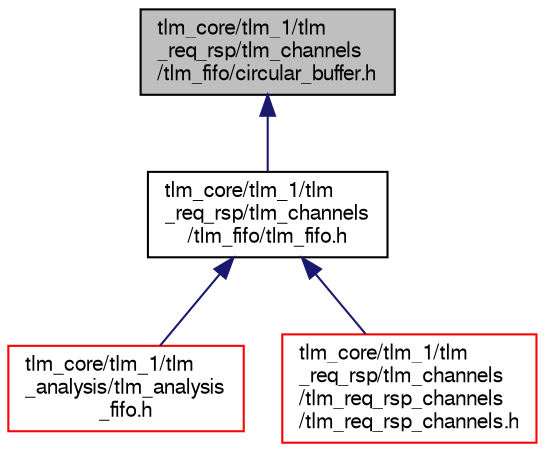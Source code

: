 digraph "tlm_core/tlm_1/tlm_req_rsp/tlm_channels/tlm_fifo/circular_buffer.h"
{
  edge [fontname="FreeSans",fontsize="10",labelfontname="FreeSans",labelfontsize="10"];
  node [fontname="FreeSans",fontsize="10",shape=record];
  Node2 [label="tlm_core/tlm_1/tlm\l_req_rsp/tlm_channels\l/tlm_fifo/circular_buffer.h",height=0.2,width=0.4,color="black", fillcolor="grey75", style="filled", fontcolor="black"];
  Node2 -> Node3 [dir="back",color="midnightblue",fontsize="10",style="solid",fontname="FreeSans"];
  Node3 [label="tlm_core/tlm_1/tlm\l_req_rsp/tlm_channels\l/tlm_fifo/tlm_fifo.h",height=0.2,width=0.4,color="black", fillcolor="white", style="filled",URL="$a00713.html"];
  Node3 -> Node4 [dir="back",color="midnightblue",fontsize="10",style="solid",fontname="FreeSans"];
  Node4 [label="tlm_core/tlm_1/tlm\l_analysis/tlm_analysis\l_fifo.h",height=0.2,width=0.4,color="red", fillcolor="white", style="filled",URL="$a00680.html"];
  Node3 -> Node16 [dir="back",color="midnightblue",fontsize="10",style="solid",fontname="FreeSans"];
  Node16 [label="tlm_core/tlm_1/tlm\l_req_rsp/tlm_channels\l/tlm_req_rsp_channels\l/tlm_req_rsp_channels.h",height=0.2,width=0.4,color="red", fillcolor="white", style="filled",URL="$a00728.html"];
}
